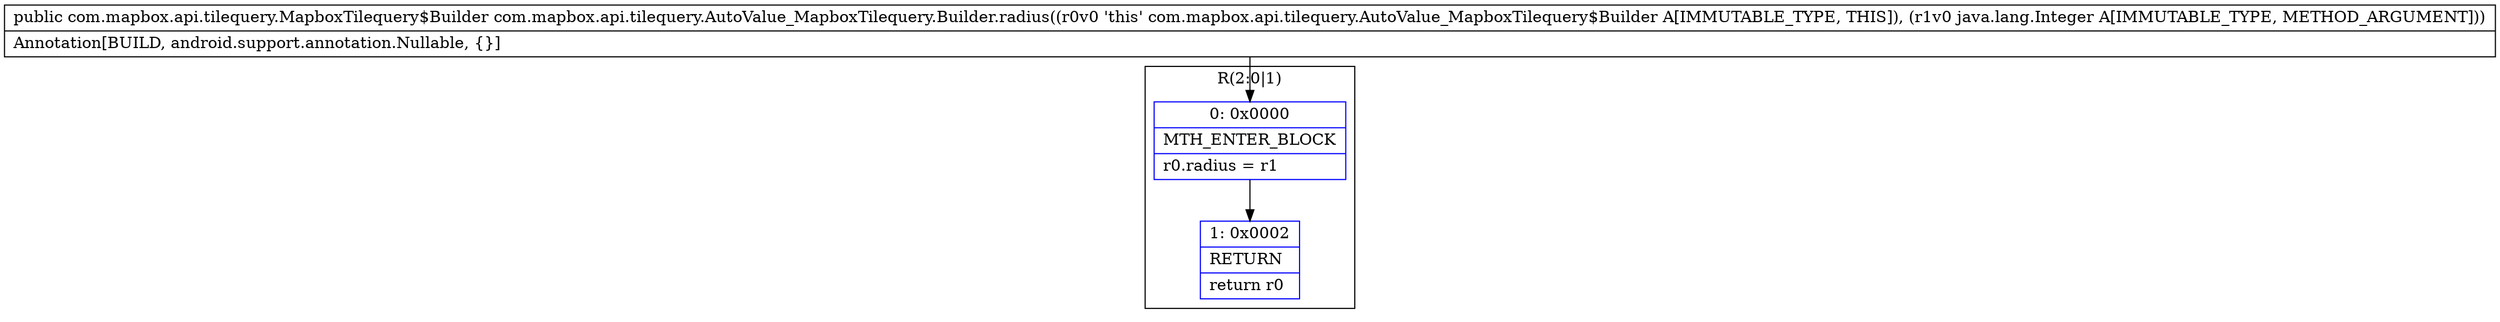 digraph "CFG forcom.mapbox.api.tilequery.AutoValue_MapboxTilequery.Builder.radius(Ljava\/lang\/Integer;)Lcom\/mapbox\/api\/tilequery\/MapboxTilequery$Builder;" {
subgraph cluster_Region_1840201581 {
label = "R(2:0|1)";
node [shape=record,color=blue];
Node_0 [shape=record,label="{0\:\ 0x0000|MTH_ENTER_BLOCK\l|r0.radius = r1\l}"];
Node_1 [shape=record,label="{1\:\ 0x0002|RETURN\l|return r0\l}"];
}
MethodNode[shape=record,label="{public com.mapbox.api.tilequery.MapboxTilequery$Builder com.mapbox.api.tilequery.AutoValue_MapboxTilequery.Builder.radius((r0v0 'this' com.mapbox.api.tilequery.AutoValue_MapboxTilequery$Builder A[IMMUTABLE_TYPE, THIS]), (r1v0 java.lang.Integer A[IMMUTABLE_TYPE, METHOD_ARGUMENT]))  | Annotation[BUILD, android.support.annotation.Nullable, \{\}]\l}"];
MethodNode -> Node_0;
Node_0 -> Node_1;
}


